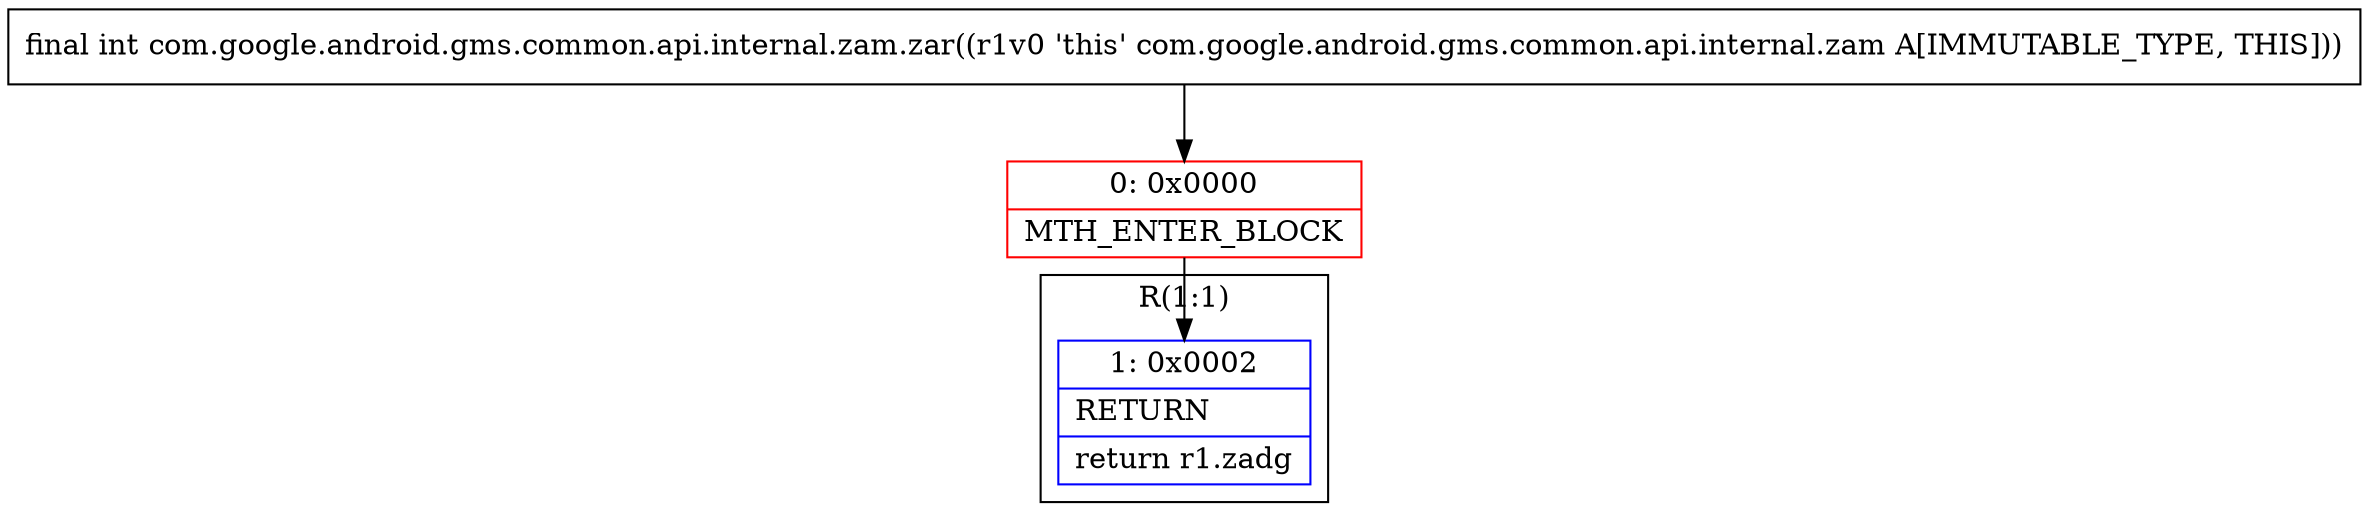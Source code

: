 digraph "CFG forcom.google.android.gms.common.api.internal.zam.zar()I" {
subgraph cluster_Region_341429663 {
label = "R(1:1)";
node [shape=record,color=blue];
Node_1 [shape=record,label="{1\:\ 0x0002|RETURN\l|return r1.zadg\l}"];
}
Node_0 [shape=record,color=red,label="{0\:\ 0x0000|MTH_ENTER_BLOCK\l}"];
MethodNode[shape=record,label="{final int com.google.android.gms.common.api.internal.zam.zar((r1v0 'this' com.google.android.gms.common.api.internal.zam A[IMMUTABLE_TYPE, THIS])) }"];
MethodNode -> Node_0;
Node_0 -> Node_1;
}


